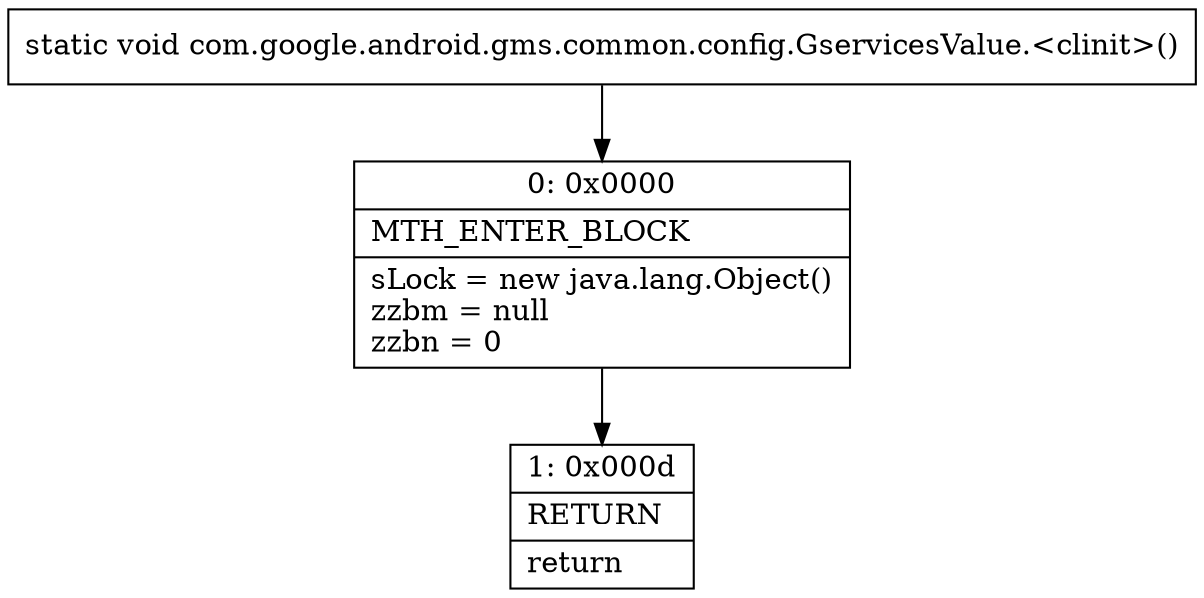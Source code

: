 digraph "CFG forcom.google.android.gms.common.config.GservicesValue.\<clinit\>()V" {
Node_0 [shape=record,label="{0\:\ 0x0000|MTH_ENTER_BLOCK\l|sLock = new java.lang.Object()\lzzbm = null\lzzbn = 0\l}"];
Node_1 [shape=record,label="{1\:\ 0x000d|RETURN\l|return\l}"];
MethodNode[shape=record,label="{static void com.google.android.gms.common.config.GservicesValue.\<clinit\>() }"];
MethodNode -> Node_0;
Node_0 -> Node_1;
}

